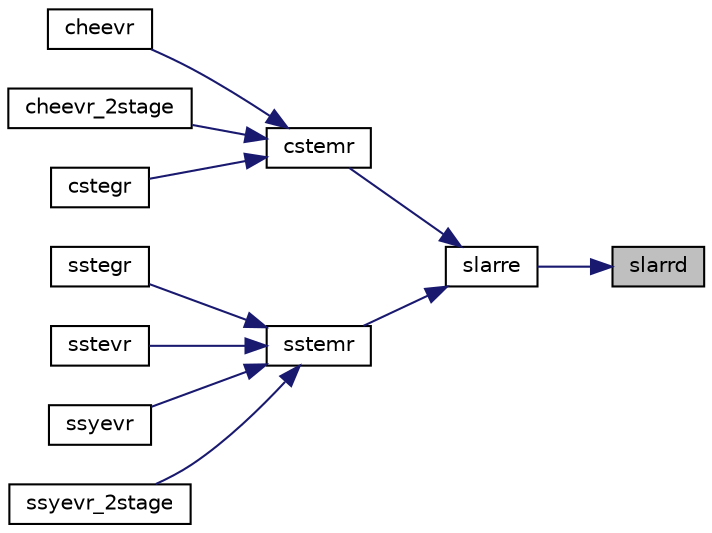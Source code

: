 digraph "slarrd"
{
 // LATEX_PDF_SIZE
  edge [fontname="Helvetica",fontsize="10",labelfontname="Helvetica",labelfontsize="10"];
  node [fontname="Helvetica",fontsize="10",shape=record];
  rankdir="RL";
  Node1 [label="slarrd",height=0.2,width=0.4,color="black", fillcolor="grey75", style="filled", fontcolor="black",tooltip="SLARRD computes the eigenvalues of a symmetric tridiagonal matrix to suitable accuracy."];
  Node1 -> Node2 [dir="back",color="midnightblue",fontsize="10",style="solid",fontname="Helvetica"];
  Node2 [label="slarre",height=0.2,width=0.4,color="black", fillcolor="white", style="filled",URL="$slarre_8f.html#a4a2b9dcf8e9c8f368fb6d39506781f46",tooltip="SLARRE given the tridiagonal matrix T, sets small off-diagonal elements to zero and for each unreduce..."];
  Node2 -> Node3 [dir="back",color="midnightblue",fontsize="10",style="solid",fontname="Helvetica"];
  Node3 [label="cstemr",height=0.2,width=0.4,color="black", fillcolor="white", style="filled",URL="$cstemr_8f.html#acd1092f50642c9ee6305e7c2a6492e9c",tooltip="CSTEMR"];
  Node3 -> Node4 [dir="back",color="midnightblue",fontsize="10",style="solid",fontname="Helvetica"];
  Node4 [label="cheevr",height=0.2,width=0.4,color="black", fillcolor="white", style="filled",URL="$cheevr_8f.html#ac02f8a55f35ec7767a36b5a9f3ebb0d8",tooltip="CHEEVR computes the eigenvalues and, optionally, the left and/or right eigenvectors for HE matrices"];
  Node3 -> Node5 [dir="back",color="midnightblue",fontsize="10",style="solid",fontname="Helvetica"];
  Node5 [label="cheevr_2stage",height=0.2,width=0.4,color="black", fillcolor="white", style="filled",URL="$cheevr__2stage_8f.html#a378c442e3a5e9ef21a80e3c26c5b4050",tooltip="CHEEVR_2STAGE computes the eigenvalues and, optionally, the left and/or right eigenvectors for HE mat..."];
  Node3 -> Node6 [dir="back",color="midnightblue",fontsize="10",style="solid",fontname="Helvetica"];
  Node6 [label="cstegr",height=0.2,width=0.4,color="black", fillcolor="white", style="filled",URL="$cstegr_8f.html#ae6f269ca9edc82f6b7e6d96ac65f9758",tooltip="CSTEGR"];
  Node2 -> Node7 [dir="back",color="midnightblue",fontsize="10",style="solid",fontname="Helvetica"];
  Node7 [label="sstemr",height=0.2,width=0.4,color="black", fillcolor="white", style="filled",URL="$sstemr_8f.html#a6f79c320fcafc13559dd954f648858e7",tooltip="SSTEMR"];
  Node7 -> Node8 [dir="back",color="midnightblue",fontsize="10",style="solid",fontname="Helvetica"];
  Node8 [label="sstegr",height=0.2,width=0.4,color="black", fillcolor="white", style="filled",URL="$sstegr_8f.html#a0ac5ed62b2453c707560d76f3a0c3d1b",tooltip="SSTEGR"];
  Node7 -> Node9 [dir="back",color="midnightblue",fontsize="10",style="solid",fontname="Helvetica"];
  Node9 [label="sstevr",height=0.2,width=0.4,color="black", fillcolor="white", style="filled",URL="$sstevr_8f.html#aee807b6868003c11b1b1741576c0f06b",tooltip="SSTEVR computes the eigenvalues and, optionally, the left and/or right eigenvectors for OTHER matrice..."];
  Node7 -> Node10 [dir="back",color="midnightblue",fontsize="10",style="solid",fontname="Helvetica"];
  Node10 [label="ssyevr",height=0.2,width=0.4,color="black", fillcolor="white", style="filled",URL="$ssyevr_8f.html#a24155d2da67fb4a896c5f8257589b19f",tooltip="SSYEVR computes the eigenvalues and, optionally, the left and/or right eigenvectors for SY matrices"];
  Node7 -> Node11 [dir="back",color="midnightblue",fontsize="10",style="solid",fontname="Helvetica"];
  Node11 [label="ssyevr_2stage",height=0.2,width=0.4,color="black", fillcolor="white", style="filled",URL="$ssyevr__2stage_8f.html#acdcfccbd51404d755a5b08c188d74a6f",tooltip="SSYEVR_2STAGE computes the eigenvalues and, optionally, the left and/or right eigenvectors for SY mat..."];
}
